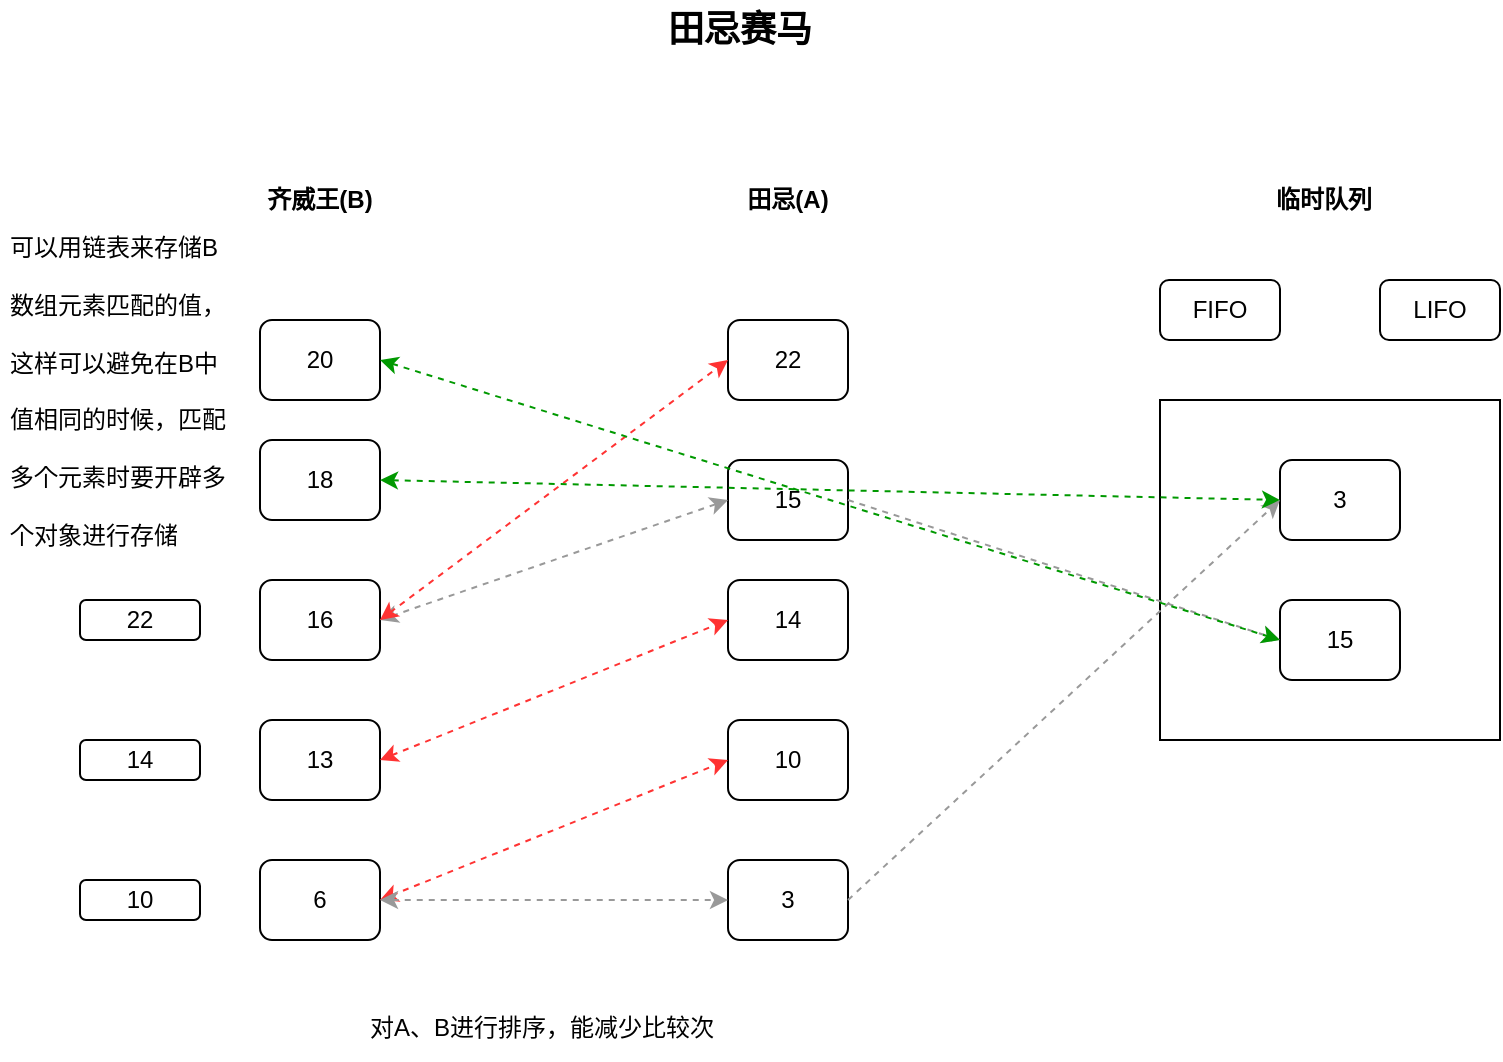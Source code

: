 <mxfile version="15.2.9" type="github">
  <diagram id="M8B92jB95uVXwZjkqpSg" name="第 1 页">
    <mxGraphModel dx="1278" dy="547" grid="1" gridSize="10" guides="1" tooltips="1" connect="1" arrows="1" fold="1" page="1" pageScale="1" pageWidth="827" pageHeight="1169" math="0" shadow="0">
      <root>
        <mxCell id="0" />
        <mxCell id="1" parent="0" />
        <mxCell id="XkrVDyB-vq-3rI1GUVId-1" value="&lt;b&gt;&lt;font style=&quot;font-size: 18px&quot;&gt;田忌赛马&lt;/font&gt;&lt;/b&gt;" style="text;html=1;strokeColor=none;fillColor=none;align=center;verticalAlign=middle;whiteSpace=wrap;rounded=0;fontSize=16;" parent="1" vertex="1">
          <mxGeometry x="350" y="30" width="80" height="30" as="geometry" />
        </mxCell>
        <mxCell id="uETBXoT33YP5iFmjCPUC-2" value="&lt;b&gt;齐威王(B)&lt;/b&gt;" style="text;html=1;strokeColor=none;fillColor=none;align=center;verticalAlign=middle;whiteSpace=wrap;rounded=0;" parent="1" vertex="1">
          <mxGeometry x="150" y="120" width="60" height="20" as="geometry" />
        </mxCell>
        <mxCell id="uETBXoT33YP5iFmjCPUC-3" value="&lt;b&gt;田忌(A)&lt;/b&gt;" style="text;html=1;strokeColor=none;fillColor=none;align=center;verticalAlign=middle;whiteSpace=wrap;rounded=0;" parent="1" vertex="1">
          <mxGeometry x="386" y="120" width="56" height="20" as="geometry" />
        </mxCell>
        <mxCell id="uETBXoT33YP5iFmjCPUC-4" value="20" style="rounded=1;whiteSpace=wrap;html=1;" parent="1" vertex="1">
          <mxGeometry x="150" y="190" width="60" height="40" as="geometry" />
        </mxCell>
        <mxCell id="uETBXoT33YP5iFmjCPUC-5" value="18" style="rounded=1;whiteSpace=wrap;html=1;" parent="1" vertex="1">
          <mxGeometry x="150" y="250" width="60" height="40" as="geometry" />
        </mxCell>
        <mxCell id="uETBXoT33YP5iFmjCPUC-6" value="16" style="rounded=1;whiteSpace=wrap;html=1;" parent="1" vertex="1">
          <mxGeometry x="150" y="320" width="60" height="40" as="geometry" />
        </mxCell>
        <mxCell id="uETBXoT33YP5iFmjCPUC-7" value="13" style="rounded=1;whiteSpace=wrap;html=1;" parent="1" vertex="1">
          <mxGeometry x="150" y="390" width="60" height="40" as="geometry" />
        </mxCell>
        <mxCell id="uETBXoT33YP5iFmjCPUC-8" value="6" style="rounded=1;whiteSpace=wrap;html=1;" parent="1" vertex="1">
          <mxGeometry x="150" y="460" width="60" height="40" as="geometry" />
        </mxCell>
        <mxCell id="uETBXoT33YP5iFmjCPUC-9" value="22" style="rounded=1;whiteSpace=wrap;html=1;" parent="1" vertex="1">
          <mxGeometry x="384" y="190" width="60" height="40" as="geometry" />
        </mxCell>
        <mxCell id="uETBXoT33YP5iFmjCPUC-10" value="15" style="rounded=1;whiteSpace=wrap;html=1;" parent="1" vertex="1">
          <mxGeometry x="384" y="260" width="60" height="40" as="geometry" />
        </mxCell>
        <mxCell id="uETBXoT33YP5iFmjCPUC-11" value="14" style="rounded=1;whiteSpace=wrap;html=1;" parent="1" vertex="1">
          <mxGeometry x="384" y="320" width="60" height="40" as="geometry" />
        </mxCell>
        <mxCell id="uETBXoT33YP5iFmjCPUC-12" value="10" style="rounded=1;whiteSpace=wrap;html=1;" parent="1" vertex="1">
          <mxGeometry x="384" y="390" width="60" height="40" as="geometry" />
        </mxCell>
        <mxCell id="uETBXoT33YP5iFmjCPUC-13" value="3" style="rounded=1;whiteSpace=wrap;html=1;" parent="1" vertex="1">
          <mxGeometry x="384" y="460" width="60" height="40" as="geometry" />
        </mxCell>
        <mxCell id="uETBXoT33YP5iFmjCPUC-14" value="" style="whiteSpace=wrap;html=1;aspect=fixed;" parent="1" vertex="1">
          <mxGeometry x="600" y="230" width="170" height="170" as="geometry" />
        </mxCell>
        <mxCell id="uETBXoT33YP5iFmjCPUC-15" value="FIFO" style="rounded=1;whiteSpace=wrap;html=1;" parent="1" vertex="1">
          <mxGeometry x="600" y="170" width="60" height="30" as="geometry" />
        </mxCell>
        <mxCell id="uETBXoT33YP5iFmjCPUC-16" value="LIFO" style="rounded=1;whiteSpace=wrap;html=1;" parent="1" vertex="1">
          <mxGeometry x="710" y="170" width="60" height="30" as="geometry" />
        </mxCell>
        <mxCell id="uETBXoT33YP5iFmjCPUC-21" value="3" style="rounded=1;whiteSpace=wrap;html=1;" parent="1" vertex="1">
          <mxGeometry x="660" y="260" width="60" height="40" as="geometry" />
        </mxCell>
        <mxCell id="uETBXoT33YP5iFmjCPUC-22" style="rounded=0;orthogonalLoop=1;jettySize=auto;html=1;exitX=1;exitY=0.5;exitDx=0;exitDy=0;entryX=0;entryY=0.5;entryDx=0;entryDy=0;dashed=1;strokeColor=#999999;" parent="1" source="uETBXoT33YP5iFmjCPUC-13" target="uETBXoT33YP5iFmjCPUC-21" edge="1">
          <mxGeometry relative="1" as="geometry" />
        </mxCell>
        <mxCell id="uETBXoT33YP5iFmjCPUC-23" value="" style="endArrow=classic;startArrow=classic;html=1;dashed=1;strokeColor=#FF3333;entryX=0;entryY=0.5;entryDx=0;entryDy=0;exitX=1;exitY=0.5;exitDx=0;exitDy=0;" parent="1" source="uETBXoT33YP5iFmjCPUC-8" target="uETBXoT33YP5iFmjCPUC-12" edge="1">
          <mxGeometry width="50" height="50" relative="1" as="geometry">
            <mxPoint x="230" y="490" as="sourcePoint" />
            <mxPoint x="280" y="440" as="targetPoint" />
            <Array as="points" />
          </mxGeometry>
        </mxCell>
        <mxCell id="uETBXoT33YP5iFmjCPUC-24" value="" style="endArrow=classic;startArrow=classic;html=1;dashed=1;strokeColor=#999999;entryX=0;entryY=0.5;entryDx=0;entryDy=0;exitX=1;exitY=0.5;exitDx=0;exitDy=0;" parent="1" source="uETBXoT33YP5iFmjCPUC-8" target="uETBXoT33YP5iFmjCPUC-13" edge="1">
          <mxGeometry width="50" height="50" relative="1" as="geometry">
            <mxPoint x="240" y="510" as="sourcePoint" />
            <mxPoint x="290" y="460" as="targetPoint" />
            <Array as="points" />
          </mxGeometry>
        </mxCell>
        <mxCell id="uETBXoT33YP5iFmjCPUC-25" value="" style="endArrow=classic;startArrow=classic;html=1;dashed=1;strokeColor=#FF3333;entryX=0;entryY=0.5;entryDx=0;entryDy=0;exitX=1;exitY=0.5;exitDx=0;exitDy=0;" parent="1" edge="1">
          <mxGeometry width="50" height="50" relative="1" as="geometry">
            <mxPoint x="210" y="410" as="sourcePoint" />
            <mxPoint x="384" y="340" as="targetPoint" />
            <Array as="points" />
          </mxGeometry>
        </mxCell>
        <mxCell id="uETBXoT33YP5iFmjCPUC-26" value="" style="endArrow=classic;startArrow=classic;html=1;dashed=1;strokeColor=#999999;entryX=0;entryY=0.5;entryDx=0;entryDy=0;exitX=1;exitY=0.5;exitDx=0;exitDy=0;" parent="1" target="uETBXoT33YP5iFmjCPUC-10" edge="1">
          <mxGeometry width="50" height="50" relative="1" as="geometry">
            <mxPoint x="210" y="340" as="sourcePoint" />
            <mxPoint x="384" y="270" as="targetPoint" />
            <Array as="points" />
          </mxGeometry>
        </mxCell>
        <mxCell id="uETBXoT33YP5iFmjCPUC-27" value="15" style="rounded=1;whiteSpace=wrap;html=1;" parent="1" vertex="1">
          <mxGeometry x="660" y="330" width="60" height="40" as="geometry" />
        </mxCell>
        <mxCell id="uETBXoT33YP5iFmjCPUC-28" value="" style="endArrow=classic;html=1;dashed=1;strokeColor=#999999;entryX=0;entryY=0.5;entryDx=0;entryDy=0;exitX=1;exitY=0.5;exitDx=0;exitDy=0;" parent="1" source="uETBXoT33YP5iFmjCPUC-10" target="uETBXoT33YP5iFmjCPUC-27" edge="1">
          <mxGeometry width="50" height="50" relative="1" as="geometry">
            <mxPoint x="450" y="310" as="sourcePoint" />
            <mxPoint x="500" y="260" as="targetPoint" />
          </mxGeometry>
        </mxCell>
        <mxCell id="uETBXoT33YP5iFmjCPUC-31" value="" style="endArrow=classic;startArrow=classic;html=1;dashed=1;strokeColor=#FF3333;entryX=0;entryY=0.5;entryDx=0;entryDy=0;" parent="1" target="uETBXoT33YP5iFmjCPUC-9" edge="1">
          <mxGeometry width="50" height="50" relative="1" as="geometry">
            <mxPoint x="210" y="340" as="sourcePoint" />
            <mxPoint x="380" y="280" as="targetPoint" />
            <Array as="points">
              <mxPoint x="210" y="340" />
            </Array>
          </mxGeometry>
        </mxCell>
        <mxCell id="uETBXoT33YP5iFmjCPUC-33" value="" style="endArrow=classic;startArrow=classic;html=1;dashed=1;strokeColor=#009900;entryX=0;entryY=0.5;entryDx=0;entryDy=0;" parent="1" target="uETBXoT33YP5iFmjCPUC-21" edge="1">
          <mxGeometry width="50" height="50" relative="1" as="geometry">
            <mxPoint x="210" y="270" as="sourcePoint" />
            <mxPoint x="384" y="140" as="targetPoint" />
            <Array as="points">
              <mxPoint x="210" y="270" />
            </Array>
          </mxGeometry>
        </mxCell>
        <mxCell id="uETBXoT33YP5iFmjCPUC-34" value="" style="endArrow=classic;startArrow=classic;html=1;dashed=1;strokeColor=#009900;" parent="1" edge="1">
          <mxGeometry width="50" height="50" relative="1" as="geometry">
            <mxPoint x="210" y="210" as="sourcePoint" />
            <mxPoint x="660" y="350" as="targetPoint" />
            <Array as="points">
              <mxPoint x="210" y="210" />
            </Array>
          </mxGeometry>
        </mxCell>
        <mxCell id="uETBXoT33YP5iFmjCPUC-35" value="&lt;h1&gt;&lt;span style=&quot;font-weight: 400&quot;&gt;&lt;font style=&quot;font-size: 12px&quot;&gt;对A、B进行排序，能减少比较次数&lt;/font&gt;&lt;/span&gt;&lt;/h1&gt;" style="text;html=1;strokeColor=none;fillColor=none;spacing=5;spacingTop=-20;whiteSpace=wrap;overflow=hidden;rounded=0;" parent="1" vertex="1">
          <mxGeometry x="200" y="520" width="184" height="40" as="geometry" />
        </mxCell>
        <mxCell id="uETBXoT33YP5iFmjCPUC-36" value="&lt;b&gt;临时队列&lt;/b&gt;" style="text;html=1;strokeColor=none;fillColor=none;align=center;verticalAlign=middle;whiteSpace=wrap;rounded=0;" parent="1" vertex="1">
          <mxGeometry x="654" y="120" width="56" height="20" as="geometry" />
        </mxCell>
        <mxCell id="wKy2ZPvWkVKTDeK58-ts-1" value="10" style="rounded=1;whiteSpace=wrap;html=1;" vertex="1" parent="1">
          <mxGeometry x="60" y="470" width="60" height="20" as="geometry" />
        </mxCell>
        <mxCell id="wKy2ZPvWkVKTDeK58-ts-2" value="14" style="rounded=1;whiteSpace=wrap;html=1;" vertex="1" parent="1">
          <mxGeometry x="60" y="400" width="60" height="20" as="geometry" />
        </mxCell>
        <mxCell id="wKy2ZPvWkVKTDeK58-ts-3" value="22" style="rounded=1;whiteSpace=wrap;html=1;" vertex="1" parent="1">
          <mxGeometry x="60" y="330" width="60" height="20" as="geometry" />
        </mxCell>
        <mxCell id="wKy2ZPvWkVKTDeK58-ts-4" value="&lt;h1&gt;&lt;span style=&quot;font-size: 12px ; font-weight: 400&quot;&gt;可以用链表来存储B数组元素匹配的值，这样可以避免在B中值相同的时候，匹配多个元素时要开辟多个对象进行存储&lt;/span&gt;&lt;/h1&gt;" style="text;html=1;strokeColor=none;fillColor=none;spacing=5;spacingTop=-20;whiteSpace=wrap;overflow=hidden;rounded=0;" vertex="1" parent="1">
          <mxGeometry x="20" y="130" width="120" height="180" as="geometry" />
        </mxCell>
      </root>
    </mxGraphModel>
  </diagram>
</mxfile>
